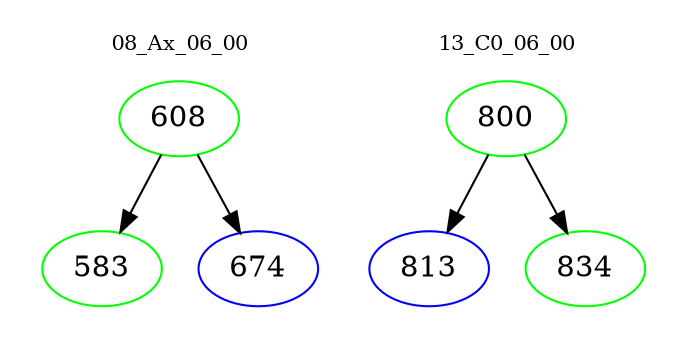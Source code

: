 digraph{
subgraph cluster_0 {
color = white
label = "08_Ax_06_00";
fontsize=10;
T0_608 [label="608", color="green"]
T0_608 -> T0_583 [color="black"]
T0_583 [label="583", color="green"]
T0_608 -> T0_674 [color="black"]
T0_674 [label="674", color="blue"]
}
subgraph cluster_1 {
color = white
label = "13_C0_06_00";
fontsize=10;
T1_800 [label="800", color="green"]
T1_800 -> T1_813 [color="black"]
T1_813 [label="813", color="blue"]
T1_800 -> T1_834 [color="black"]
T1_834 [label="834", color="green"]
}
}
